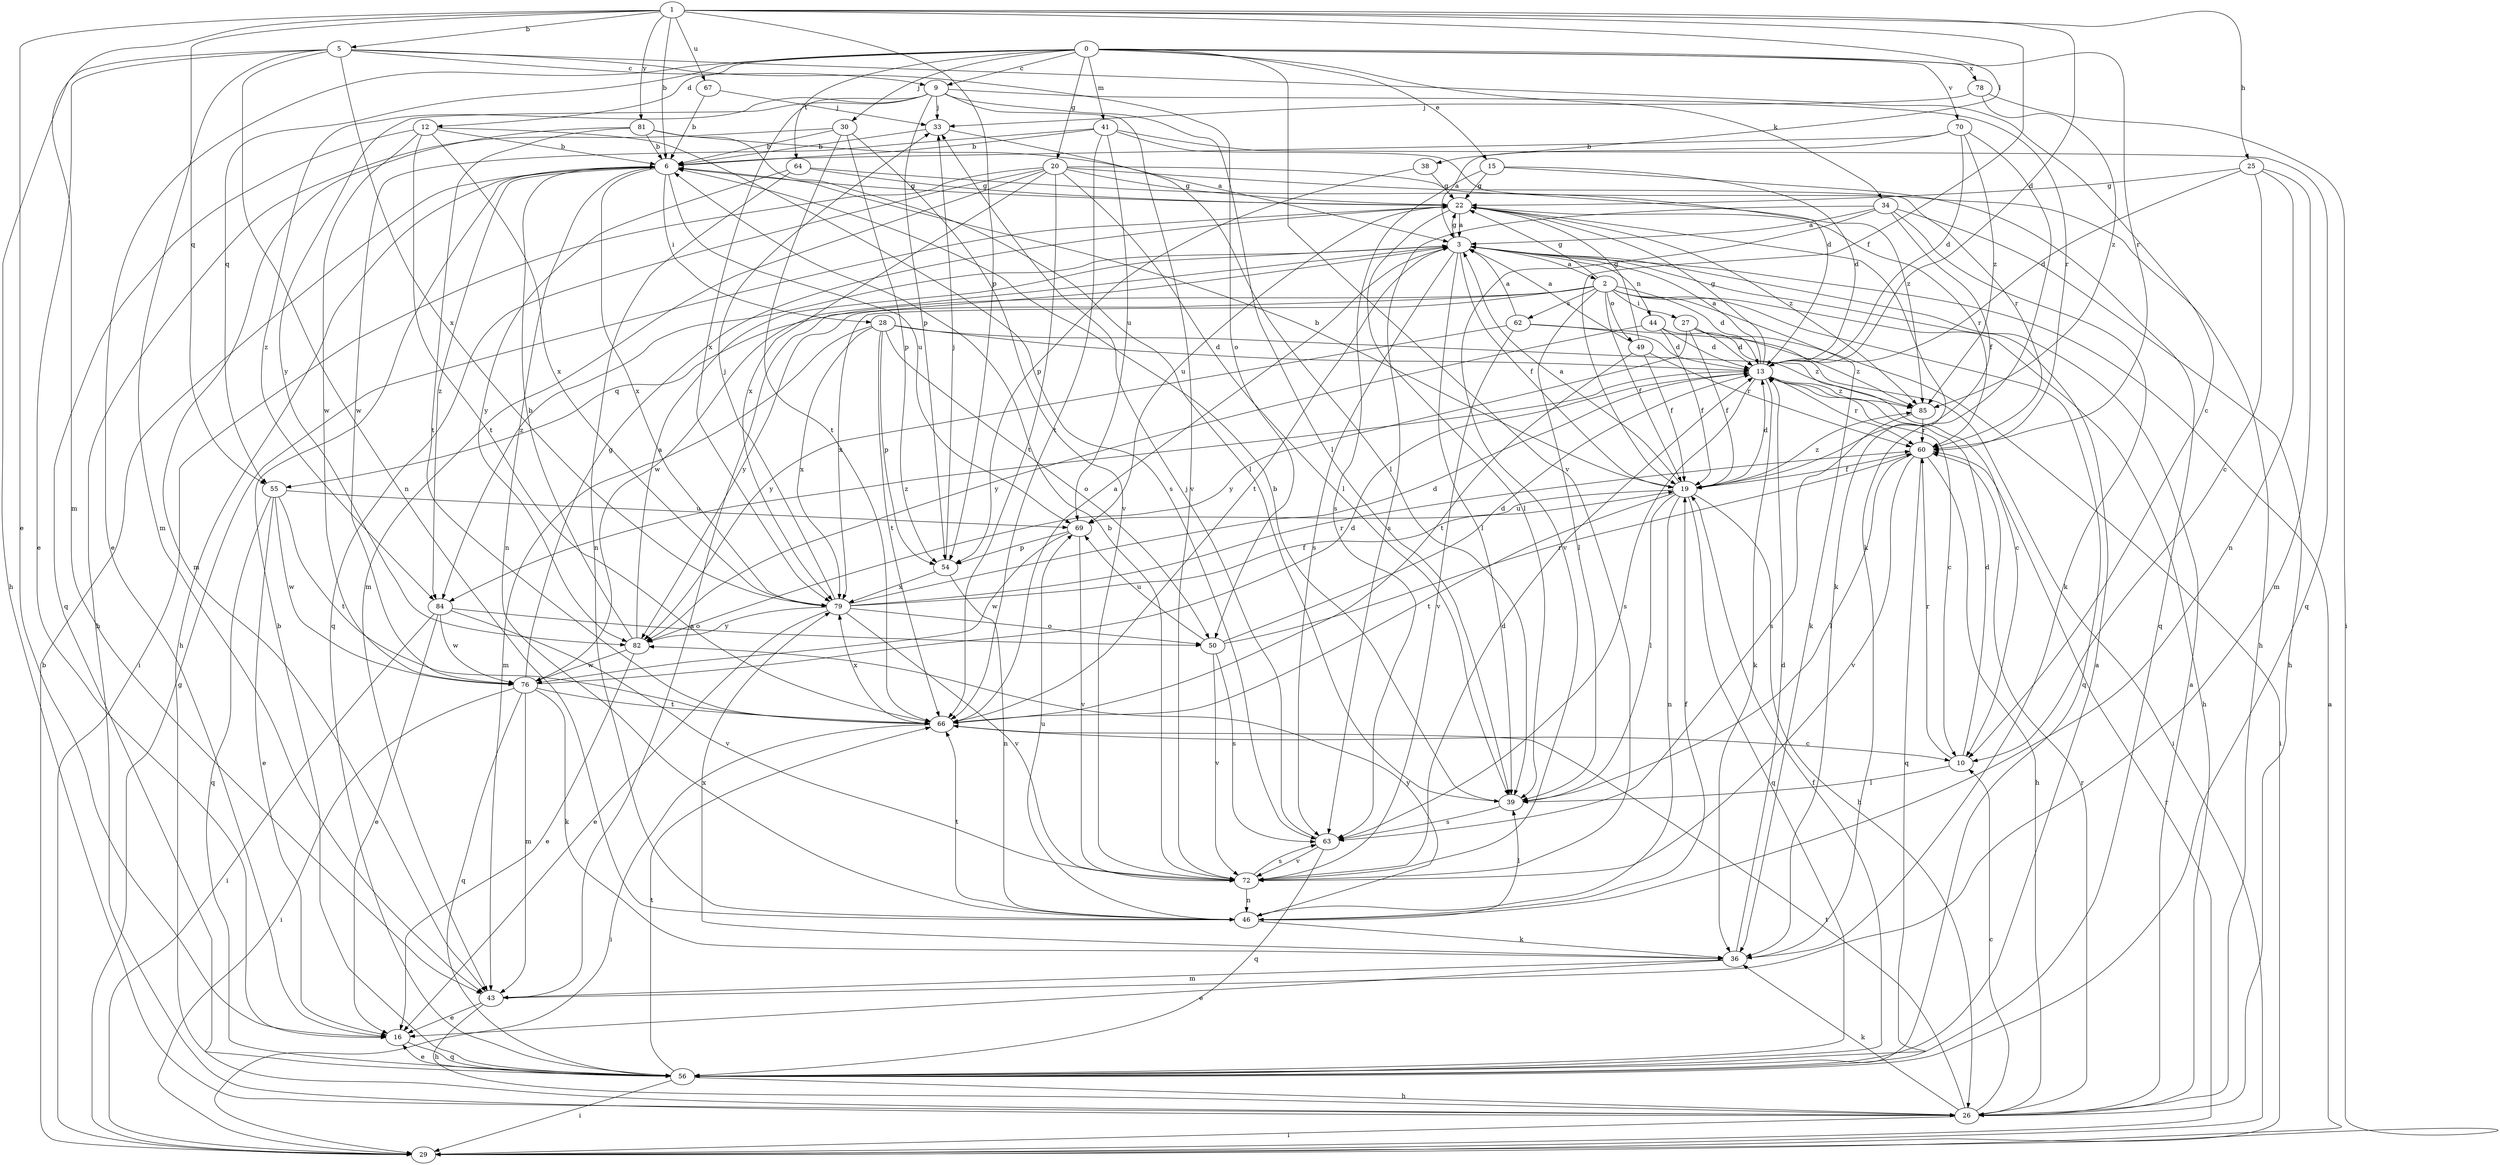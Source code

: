 strict digraph  {
0;
1;
2;
3;
5;
6;
9;
10;
12;
13;
15;
16;
19;
20;
22;
25;
26;
27;
28;
29;
30;
33;
34;
36;
38;
39;
41;
43;
44;
46;
49;
50;
54;
55;
56;
60;
62;
63;
64;
66;
67;
69;
70;
72;
76;
78;
79;
81;
82;
84;
85;
0 -> 9  [label=c];
0 -> 12  [label=d];
0 -> 15  [label=e];
0 -> 16  [label=e];
0 -> 20  [label=g];
0 -> 30  [label=j];
0 -> 34  [label=k];
0 -> 41  [label=m];
0 -> 55  [label=q];
0 -> 60  [label=r];
0 -> 64  [label=t];
0 -> 70  [label=v];
0 -> 72  [label=v];
0 -> 78  [label=x];
1 -> 5  [label=b];
1 -> 6  [label=b];
1 -> 13  [label=d];
1 -> 16  [label=e];
1 -> 19  [label=f];
1 -> 25  [label=h];
1 -> 38  [label=l];
1 -> 43  [label=m];
1 -> 54  [label=p];
1 -> 55  [label=q];
1 -> 67  [label=u];
1 -> 81  [label=y];
2 -> 13  [label=d];
2 -> 19  [label=f];
2 -> 22  [label=g];
2 -> 26  [label=h];
2 -> 27  [label=i];
2 -> 36  [label=k];
2 -> 39  [label=l];
2 -> 49  [label=o];
2 -> 55  [label=q];
2 -> 56  [label=q];
2 -> 62  [label=s];
2 -> 79  [label=x];
2 -> 82  [label=y];
3 -> 2  [label=a];
3 -> 19  [label=f];
3 -> 22  [label=g];
3 -> 39  [label=l];
3 -> 44  [label=n];
3 -> 63  [label=s];
3 -> 66  [label=t];
3 -> 76  [label=w];
3 -> 84  [label=z];
5 -> 9  [label=c];
5 -> 10  [label=c];
5 -> 16  [label=e];
5 -> 26  [label=h];
5 -> 43  [label=m];
5 -> 46  [label=n];
5 -> 50  [label=o];
5 -> 79  [label=x];
6 -> 22  [label=g];
6 -> 26  [label=h];
6 -> 28  [label=i];
6 -> 46  [label=n];
6 -> 69  [label=u];
6 -> 79  [label=x];
6 -> 84  [label=z];
9 -> 33  [label=j];
9 -> 39  [label=l];
9 -> 54  [label=p];
9 -> 60  [label=r];
9 -> 72  [label=v];
9 -> 79  [label=x];
9 -> 82  [label=y];
9 -> 84  [label=z];
10 -> 13  [label=d];
10 -> 39  [label=l];
10 -> 60  [label=r];
12 -> 6  [label=b];
12 -> 56  [label=q];
12 -> 63  [label=s];
12 -> 66  [label=t];
12 -> 76  [label=w];
12 -> 79  [label=x];
13 -> 3  [label=a];
13 -> 10  [label=c];
13 -> 22  [label=g];
13 -> 36  [label=k];
13 -> 60  [label=r];
13 -> 63  [label=s];
13 -> 84  [label=z];
13 -> 85  [label=z];
15 -> 13  [label=d];
15 -> 22  [label=g];
15 -> 56  [label=q];
15 -> 63  [label=s];
16 -> 56  [label=q];
19 -> 3  [label=a];
19 -> 6  [label=b];
19 -> 13  [label=d];
19 -> 26  [label=h];
19 -> 39  [label=l];
19 -> 46  [label=n];
19 -> 56  [label=q];
19 -> 66  [label=t];
19 -> 69  [label=u];
19 -> 85  [label=z];
20 -> 22  [label=g];
20 -> 26  [label=h];
20 -> 29  [label=i];
20 -> 39  [label=l];
20 -> 43  [label=m];
20 -> 56  [label=q];
20 -> 60  [label=r];
20 -> 66  [label=t];
20 -> 79  [label=x];
22 -> 3  [label=a];
22 -> 36  [label=k];
22 -> 39  [label=l];
22 -> 60  [label=r];
22 -> 69  [label=u];
22 -> 85  [label=z];
25 -> 10  [label=c];
25 -> 13  [label=d];
25 -> 22  [label=g];
25 -> 43  [label=m];
25 -> 46  [label=n];
26 -> 3  [label=a];
26 -> 10  [label=c];
26 -> 29  [label=i];
26 -> 36  [label=k];
26 -> 60  [label=r];
26 -> 66  [label=t];
27 -> 13  [label=d];
27 -> 19  [label=f];
27 -> 29  [label=i];
27 -> 82  [label=y];
27 -> 85  [label=z];
28 -> 10  [label=c];
28 -> 13  [label=d];
28 -> 43  [label=m];
28 -> 50  [label=o];
28 -> 54  [label=p];
28 -> 66  [label=t];
28 -> 79  [label=x];
29 -> 3  [label=a];
29 -> 6  [label=b];
29 -> 22  [label=g];
29 -> 60  [label=r];
30 -> 6  [label=b];
30 -> 26  [label=h];
30 -> 54  [label=p];
30 -> 66  [label=t];
30 -> 72  [label=v];
33 -> 6  [label=b];
33 -> 39  [label=l];
34 -> 3  [label=a];
34 -> 19  [label=f];
34 -> 26  [label=h];
34 -> 36  [label=k];
34 -> 63  [label=s];
34 -> 72  [label=v];
36 -> 13  [label=d];
36 -> 16  [label=e];
36 -> 43  [label=m];
36 -> 79  [label=x];
38 -> 22  [label=g];
38 -> 54  [label=p];
39 -> 6  [label=b];
39 -> 63  [label=s];
41 -> 6  [label=b];
41 -> 13  [label=d];
41 -> 56  [label=q];
41 -> 66  [label=t];
41 -> 69  [label=u];
41 -> 76  [label=w];
43 -> 3  [label=a];
43 -> 16  [label=e];
43 -> 26  [label=h];
44 -> 13  [label=d];
44 -> 19  [label=f];
44 -> 82  [label=y];
44 -> 85  [label=z];
46 -> 19  [label=f];
46 -> 36  [label=k];
46 -> 39  [label=l];
46 -> 66  [label=t];
46 -> 69  [label=u];
46 -> 82  [label=y];
49 -> 3  [label=a];
49 -> 19  [label=f];
49 -> 22  [label=g];
49 -> 60  [label=r];
49 -> 66  [label=t];
50 -> 13  [label=d];
50 -> 60  [label=r];
50 -> 63  [label=s];
50 -> 69  [label=u];
50 -> 72  [label=v];
54 -> 33  [label=j];
54 -> 46  [label=n];
54 -> 79  [label=x];
55 -> 16  [label=e];
55 -> 56  [label=q];
55 -> 66  [label=t];
55 -> 69  [label=u];
55 -> 76  [label=w];
56 -> 3  [label=a];
56 -> 6  [label=b];
56 -> 16  [label=e];
56 -> 19  [label=f];
56 -> 26  [label=h];
56 -> 29  [label=i];
56 -> 66  [label=t];
60 -> 19  [label=f];
60 -> 26  [label=h];
60 -> 39  [label=l];
60 -> 56  [label=q];
60 -> 72  [label=v];
62 -> 3  [label=a];
62 -> 13  [label=d];
62 -> 29  [label=i];
62 -> 72  [label=v];
62 -> 82  [label=y];
63 -> 33  [label=j];
63 -> 56  [label=q];
63 -> 72  [label=v];
64 -> 22  [label=g];
64 -> 46  [label=n];
64 -> 82  [label=y];
64 -> 85  [label=z];
66 -> 3  [label=a];
66 -> 10  [label=c];
66 -> 29  [label=i];
66 -> 79  [label=x];
67 -> 6  [label=b];
67 -> 33  [label=j];
69 -> 54  [label=p];
69 -> 72  [label=v];
69 -> 76  [label=w];
70 -> 3  [label=a];
70 -> 6  [label=b];
70 -> 13  [label=d];
70 -> 36  [label=k];
70 -> 85  [label=z];
72 -> 6  [label=b];
72 -> 13  [label=d];
72 -> 46  [label=n];
72 -> 63  [label=s];
76 -> 13  [label=d];
76 -> 22  [label=g];
76 -> 29  [label=i];
76 -> 36  [label=k];
76 -> 43  [label=m];
76 -> 56  [label=q];
76 -> 66  [label=t];
78 -> 29  [label=i];
78 -> 33  [label=j];
78 -> 85  [label=z];
79 -> 13  [label=d];
79 -> 16  [label=e];
79 -> 19  [label=f];
79 -> 33  [label=j];
79 -> 50  [label=o];
79 -> 60  [label=r];
79 -> 72  [label=v];
79 -> 82  [label=y];
81 -> 3  [label=a];
81 -> 6  [label=b];
81 -> 39  [label=l];
81 -> 43  [label=m];
81 -> 66  [label=t];
82 -> 3  [label=a];
82 -> 6  [label=b];
82 -> 16  [label=e];
82 -> 76  [label=w];
84 -> 16  [label=e];
84 -> 29  [label=i];
84 -> 50  [label=o];
84 -> 72  [label=v];
84 -> 76  [label=w];
85 -> 60  [label=r];
85 -> 63  [label=s];
}
